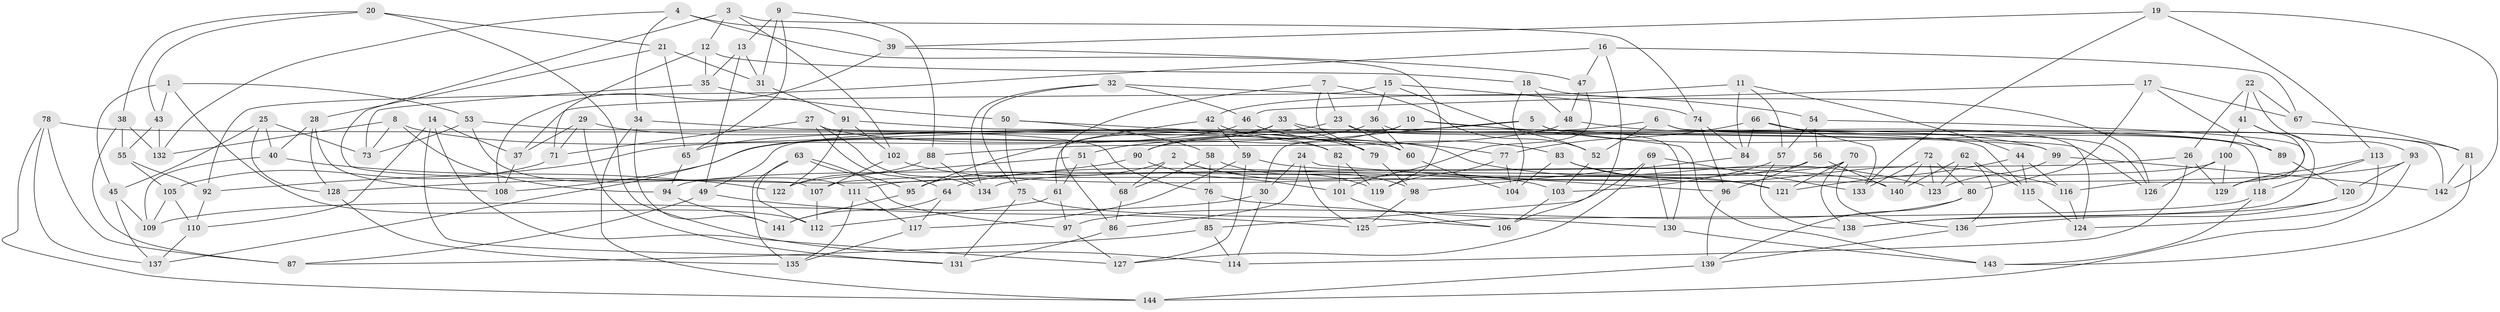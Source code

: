// Generated by graph-tools (version 1.1) at 2025/26/03/09/25 03:26:58]
// undirected, 144 vertices, 288 edges
graph export_dot {
graph [start="1"]
  node [color=gray90,style=filled];
  1;
  2;
  3;
  4;
  5;
  6;
  7;
  8;
  9;
  10;
  11;
  12;
  13;
  14;
  15;
  16;
  17;
  18;
  19;
  20;
  21;
  22;
  23;
  24;
  25;
  26;
  27;
  28;
  29;
  30;
  31;
  32;
  33;
  34;
  35;
  36;
  37;
  38;
  39;
  40;
  41;
  42;
  43;
  44;
  45;
  46;
  47;
  48;
  49;
  50;
  51;
  52;
  53;
  54;
  55;
  56;
  57;
  58;
  59;
  60;
  61;
  62;
  63;
  64;
  65;
  66;
  67;
  68;
  69;
  70;
  71;
  72;
  73;
  74;
  75;
  76;
  77;
  78;
  79;
  80;
  81;
  82;
  83;
  84;
  85;
  86;
  87;
  88;
  89;
  90;
  91;
  92;
  93;
  94;
  95;
  96;
  97;
  98;
  99;
  100;
  101;
  102;
  103;
  104;
  105;
  106;
  107;
  108;
  109;
  110;
  111;
  112;
  113;
  114;
  115;
  116;
  117;
  118;
  119;
  120;
  121;
  122;
  123;
  124;
  125;
  126;
  127;
  128;
  129;
  130;
  131;
  132;
  133;
  134;
  135;
  136;
  137;
  138;
  139;
  140;
  141;
  142;
  143;
  144;
  1 -- 45;
  1 -- 43;
  1 -- 53;
  1 -- 112;
  2 -- 95;
  2 -- 103;
  2 -- 68;
  2 -- 119;
  3 -- 74;
  3 -- 12;
  3 -- 107;
  3 -- 102;
  4 -- 39;
  4 -- 132;
  4 -- 34;
  4 -- 119;
  5 -- 30;
  5 -- 49;
  5 -- 89;
  5 -- 124;
  6 -- 52;
  6 -- 142;
  6 -- 90;
  6 -- 126;
  7 -- 52;
  7 -- 86;
  7 -- 23;
  7 -- 79;
  8 -- 132;
  8 -- 79;
  8 -- 73;
  8 -- 94;
  9 -- 65;
  9 -- 88;
  9 -- 13;
  9 -- 31;
  10 -- 51;
  10 -- 99;
  10 -- 143;
  10 -- 61;
  11 -- 42;
  11 -- 84;
  11 -- 57;
  11 -- 44;
  12 -- 35;
  12 -- 71;
  12 -- 18;
  13 -- 35;
  13 -- 31;
  13 -- 49;
  14 -- 127;
  14 -- 131;
  14 -- 110;
  14 -- 37;
  15 -- 74;
  15 -- 37;
  15 -- 52;
  15 -- 36;
  16 -- 67;
  16 -- 106;
  16 -- 92;
  16 -- 47;
  17 -- 67;
  17 -- 80;
  17 -- 46;
  17 -- 89;
  18 -- 126;
  18 -- 48;
  18 -- 104;
  19 -- 113;
  19 -- 133;
  19 -- 142;
  19 -- 39;
  20 -- 38;
  20 -- 43;
  20 -- 21;
  20 -- 114;
  21 -- 28;
  21 -- 31;
  21 -- 65;
  22 -- 93;
  22 -- 26;
  22 -- 67;
  22 -- 41;
  23 -- 65;
  23 -- 115;
  23 -- 60;
  24 -- 125;
  24 -- 86;
  24 -- 96;
  24 -- 30;
  25 -- 73;
  25 -- 45;
  25 -- 40;
  25 -- 128;
  26 -- 129;
  26 -- 114;
  26 -- 107;
  27 -- 71;
  27 -- 123;
  27 -- 134;
  27 -- 64;
  28 -- 108;
  28 -- 128;
  28 -- 40;
  29 -- 131;
  29 -- 37;
  29 -- 71;
  29 -- 82;
  30 -- 109;
  30 -- 114;
  31 -- 91;
  32 -- 134;
  32 -- 54;
  32 -- 75;
  32 -- 46;
  33 -- 137;
  33 -- 130;
  33 -- 79;
  33 -- 90;
  34 -- 144;
  34 -- 141;
  34 -- 60;
  35 -- 73;
  35 -- 50;
  36 -- 118;
  36 -- 60;
  36 -- 108;
  37 -- 108;
  38 -- 87;
  38 -- 132;
  38 -- 55;
  39 -- 47;
  39 -- 108;
  40 -- 122;
  40 -- 109;
  41 -- 138;
  41 -- 116;
  41 -- 100;
  42 -- 82;
  42 -- 95;
  42 -- 59;
  43 -- 132;
  43 -- 55;
  44 -- 115;
  44 -- 116;
  44 -- 121;
  45 -- 109;
  45 -- 137;
  46 -- 92;
  46 -- 83;
  47 -- 101;
  47 -- 48;
  48 -- 89;
  48 -- 88;
  49 -- 125;
  49 -- 87;
  50 -- 77;
  50 -- 75;
  50 -- 58;
  51 -- 68;
  51 -- 122;
  51 -- 61;
  52 -- 103;
  53 -- 76;
  53 -- 73;
  53 -- 111;
  54 -- 56;
  54 -- 129;
  54 -- 57;
  55 -- 92;
  55 -- 105;
  56 -- 96;
  56 -- 140;
  56 -- 64;
  57 -- 138;
  57 -- 103;
  58 -- 76;
  58 -- 98;
  58 -- 68;
  59 -- 140;
  59 -- 117;
  59 -- 127;
  60 -- 104;
  61 -- 97;
  61 -- 112;
  62 -- 140;
  62 -- 136;
  62 -- 115;
  62 -- 123;
  63 -- 112;
  63 -- 95;
  63 -- 97;
  63 -- 135;
  64 -- 141;
  64 -- 117;
  65 -- 94;
  66 -- 133;
  66 -- 77;
  66 -- 84;
  66 -- 81;
  67 -- 81;
  68 -- 86;
  69 -- 85;
  69 -- 127;
  69 -- 130;
  69 -- 133;
  70 -- 136;
  70 -- 138;
  70 -- 94;
  70 -- 121;
  71 -- 105;
  72 -- 140;
  72 -- 133;
  72 -- 123;
  72 -- 80;
  74 -- 96;
  74 -- 84;
  75 -- 106;
  75 -- 131;
  76 -- 85;
  76 -- 130;
  77 -- 104;
  77 -- 119;
  78 -- 87;
  78 -- 137;
  78 -- 144;
  78 -- 99;
  79 -- 98;
  80 -- 97;
  80 -- 139;
  81 -- 143;
  81 -- 142;
  82 -- 119;
  82 -- 101;
  83 -- 104;
  83 -- 116;
  83 -- 121;
  84 -- 98;
  85 -- 114;
  85 -- 87;
  86 -- 131;
  88 -- 122;
  88 -- 134;
  89 -- 120;
  90 -- 128;
  90 -- 101;
  91 -- 126;
  91 -- 122;
  91 -- 102;
  92 -- 110;
  93 -- 144;
  93 -- 120;
  93 -- 111;
  94 -- 141;
  95 -- 141;
  96 -- 139;
  97 -- 127;
  98 -- 125;
  99 -- 123;
  99 -- 142;
  100 -- 126;
  100 -- 129;
  100 -- 134;
  101 -- 106;
  102 -- 107;
  102 -- 121;
  103 -- 106;
  105 -- 109;
  105 -- 110;
  107 -- 112;
  110 -- 137;
  111 -- 135;
  111 -- 117;
  113 -- 118;
  113 -- 129;
  113 -- 124;
  115 -- 124;
  116 -- 124;
  117 -- 135;
  118 -- 143;
  118 -- 125;
  120 -- 136;
  120 -- 138;
  128 -- 135;
  130 -- 143;
  136 -- 139;
  139 -- 144;
}
